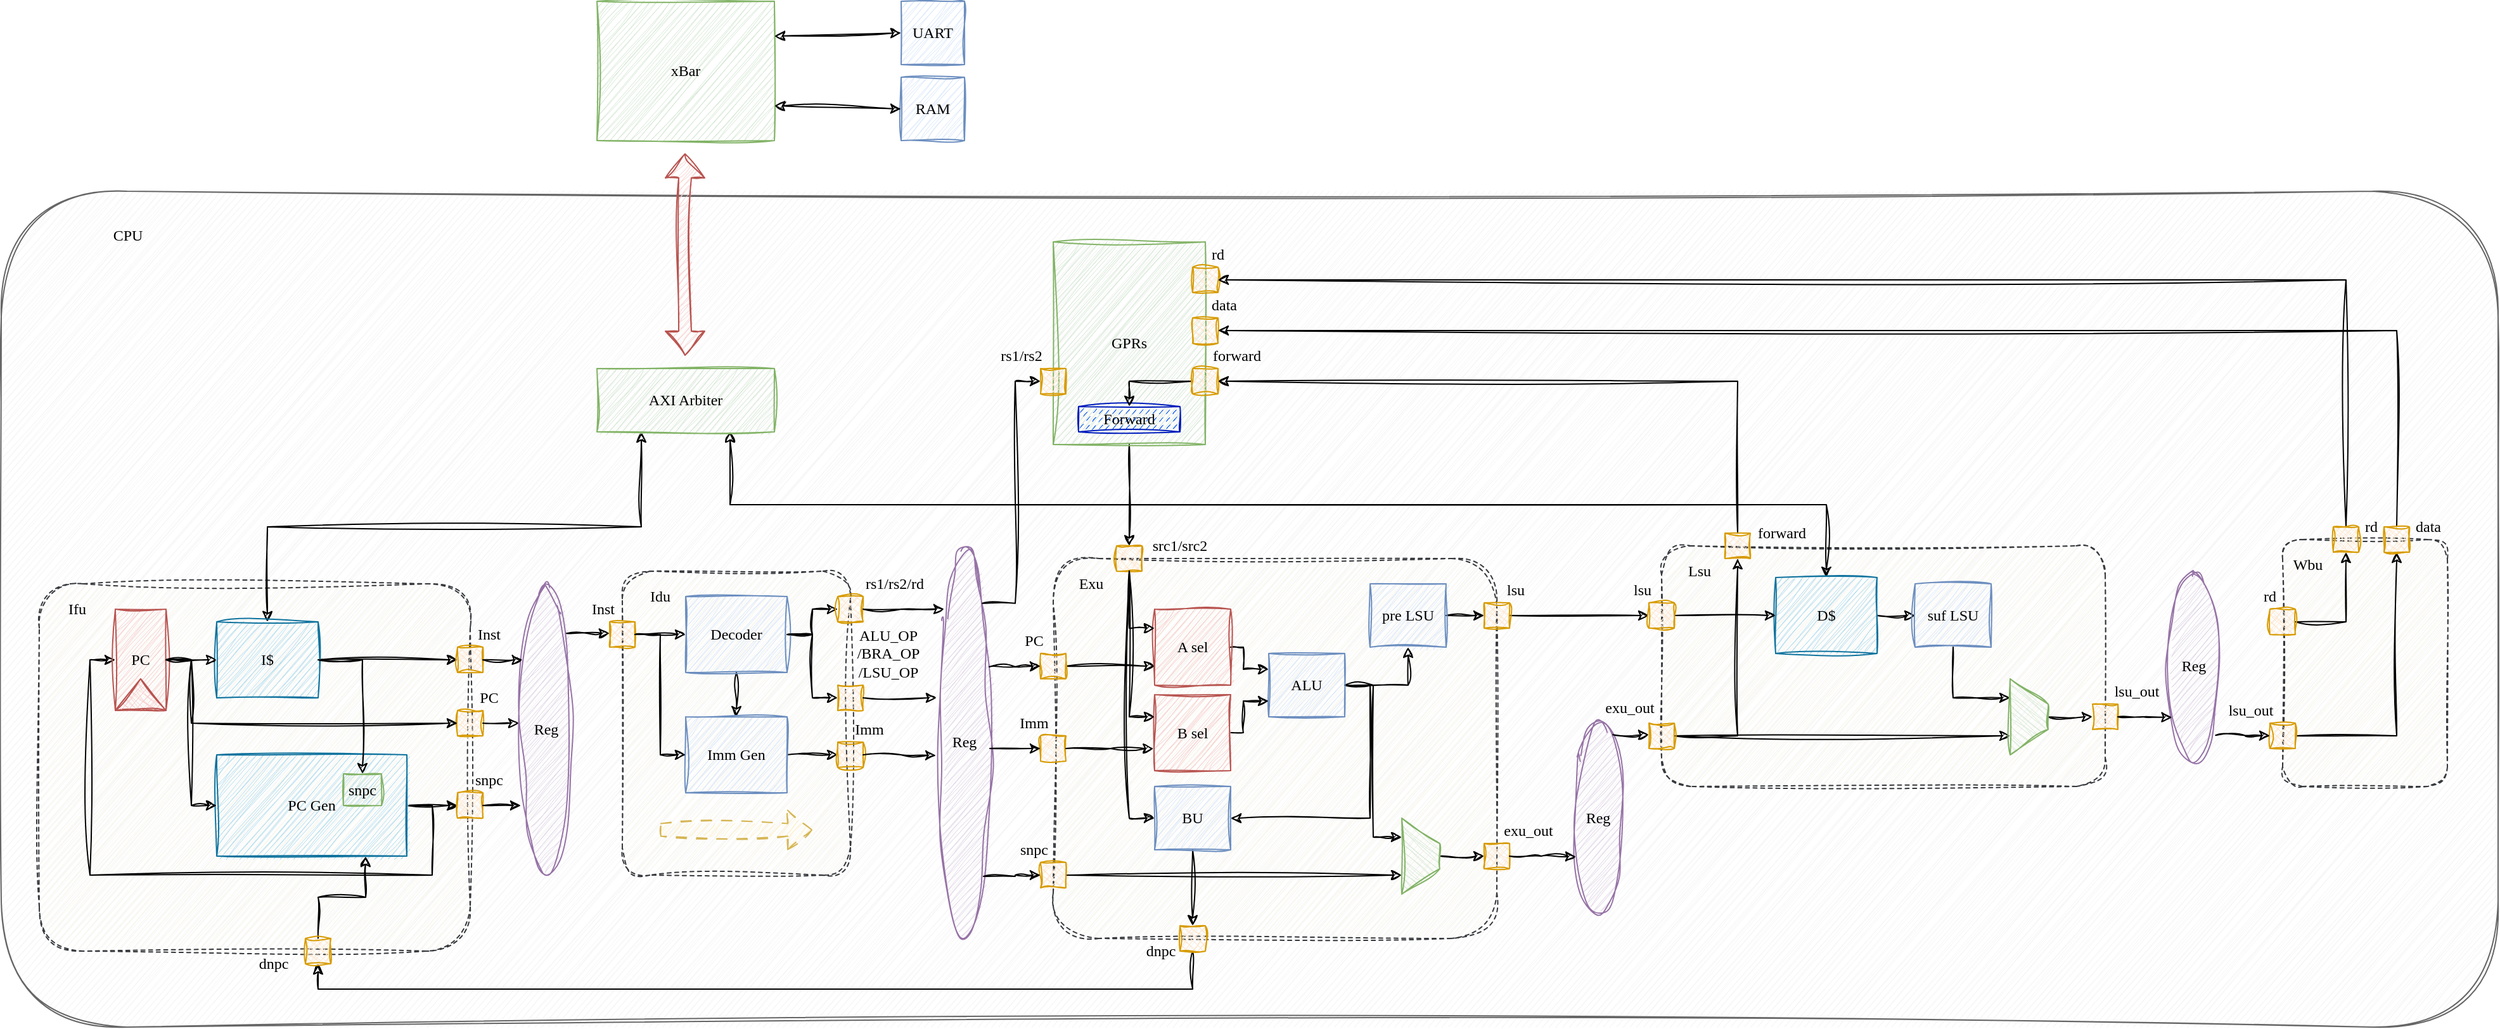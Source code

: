<mxfile version="24.0.4" type="device">
  <diagram name="Page-1" id="rK8QbiMNKRTFdTchuybe">
    <mxGraphModel dx="1434" dy="1235" grid="1" gridSize="10" guides="1" tooltips="1" connect="1" arrows="1" fold="1" page="0" pageScale="1" pageWidth="3300" pageHeight="4681" math="0" shadow="0">
      <root>
        <mxCell id="0" />
        <mxCell id="1" parent="0" />
        <mxCell id="H6aLL0KiJfkArdERg_eH-175" value="" style="rounded=1;whiteSpace=wrap;html=1;sketch=1;hachureGap=4;jiggle=2;curveFitting=1;fillColor=#f5f5f5;fontColor=#333333;strokeColor=#666666;" parent="1" vertex="1">
          <mxGeometry x="120" y="-60" width="1970" height="660" as="geometry" />
        </mxCell>
        <mxCell id="H6aLL0KiJfkArdERg_eH-71" value="" style="rounded=1;whiteSpace=wrap;html=1;sketch=1;hachureGap=4;jiggle=2;curveFitting=1;arcSize=12;fillColor=#f9f7ed;strokeColor=#36393d;dashed=1;" parent="1" vertex="1">
          <mxGeometry x="950" y="230" width="350" height="300" as="geometry" />
        </mxCell>
        <mxCell id="H6aLL0KiJfkArdERg_eH-23" value="" style="rounded=1;whiteSpace=wrap;html=1;sketch=1;hachureGap=4;jiggle=2;curveFitting=1;arcSize=12;fillColor=#f9f7ed;strokeColor=#36393d;dashed=1;" parent="1" vertex="1">
          <mxGeometry x="610" y="240" width="180" height="240" as="geometry" />
        </mxCell>
        <mxCell id="H6aLL0KiJfkArdERg_eH-6" value="" style="rounded=1;whiteSpace=wrap;html=1;sketch=1;hachureGap=4;jiggle=2;curveFitting=1;arcSize=12;fillColor=#f9f7ed;strokeColor=#36393d;dashed=1;" parent="1" vertex="1">
          <mxGeometry x="150" y="250" width="340" height="290" as="geometry" />
        </mxCell>
        <mxCell id="H6aLL0KiJfkArdERg_eH-32" style="edgeStyle=orthogonalEdgeStyle;rounded=0;sketch=1;hachureGap=4;jiggle=2;curveFitting=1;orthogonalLoop=1;jettySize=auto;html=1;exitX=1;exitY=0.5;exitDx=0;exitDy=0;entryX=0;entryY=0.5;entryDx=0;entryDy=0;" parent="1" source="H6aLL0KiJfkArdERg_eH-1" target="H6aLL0KiJfkArdERg_eH-30" edge="1">
          <mxGeometry relative="1" as="geometry" />
        </mxCell>
        <mxCell id="H6aLL0KiJfkArdERg_eH-33" style="edgeStyle=orthogonalEdgeStyle;rounded=0;sketch=1;hachureGap=4;jiggle=2;curveFitting=1;orthogonalLoop=1;jettySize=auto;html=1;exitX=1;exitY=0.5;exitDx=0;exitDy=0;entryX=0;entryY=0.5;entryDx=0;entryDy=0;" parent="1" source="H6aLL0KiJfkArdERg_eH-1" target="H6aLL0KiJfkArdERg_eH-2" edge="1">
          <mxGeometry relative="1" as="geometry">
            <Array as="points">
              <mxPoint x="460" y="425" />
              <mxPoint x="460" y="480" />
              <mxPoint x="190" y="480" />
              <mxPoint x="190" y="310" />
            </Array>
          </mxGeometry>
        </mxCell>
        <mxCell id="H6aLL0KiJfkArdERg_eH-1" value="PC Gen" style="rounded=0;whiteSpace=wrap;html=1;sketch=1;hachureGap=4;jiggle=2;curveFitting=1;fillColor=#b1ddf0;strokeColor=#10739e;fontFamily=Comic Sans MS;" parent="1" vertex="1">
          <mxGeometry x="290" y="385" width="150" height="80" as="geometry" />
        </mxCell>
        <mxCell id="H6aLL0KiJfkArdERg_eH-19" style="edgeStyle=orthogonalEdgeStyle;rounded=0;sketch=1;hachureGap=4;jiggle=2;curveFitting=1;orthogonalLoop=1;jettySize=auto;html=1;exitX=1;exitY=0.5;exitDx=0;exitDy=0;entryX=0;entryY=0.5;entryDx=0;entryDy=0;" parent="1" source="H6aLL0KiJfkArdERg_eH-5" target="H6aLL0KiJfkArdERg_eH-14" edge="1">
          <mxGeometry relative="1" as="geometry" />
        </mxCell>
        <mxCell id="H6aLL0KiJfkArdERg_eH-177" style="edgeStyle=orthogonalEdgeStyle;rounded=0;sketch=1;hachureGap=4;jiggle=2;curveFitting=1;orthogonalLoop=1;jettySize=auto;html=1;exitX=0.5;exitY=0;exitDx=0;exitDy=0;entryX=0.25;entryY=1;entryDx=0;entryDy=0;startArrow=classic;startFill=1;" parent="1" source="H6aLL0KiJfkArdERg_eH-5" target="H6aLL0KiJfkArdERg_eH-176" edge="1">
          <mxGeometry relative="1" as="geometry" />
        </mxCell>
        <mxCell id="H6aLL0KiJfkArdERg_eH-5" value="I$" style="rounded=0;whiteSpace=wrap;html=1;sketch=1;hachureGap=4;jiggle=2;curveFitting=1;fontFamily=Comic Sans MS;fillColor=#b1ddf0;strokeColor=#10739e;" parent="1" vertex="1">
          <mxGeometry x="290" y="280" width="80" height="60" as="geometry" />
        </mxCell>
        <mxCell id="H6aLL0KiJfkArdERg_eH-7" value="" style="group" parent="1" vertex="1" connectable="0">
          <mxGeometry x="210" y="270" width="40" height="80" as="geometry" />
        </mxCell>
        <mxCell id="H6aLL0KiJfkArdERg_eH-2" value="PC" style="rounded=0;whiteSpace=wrap;html=1;sketch=1;hachureGap=4;jiggle=2;curveFitting=1;fontFamily=Comic Sans MS;fillColor=#f8cecc;strokeColor=#b85450;" parent="H6aLL0KiJfkArdERg_eH-7" vertex="1">
          <mxGeometry width="40" height="80" as="geometry" />
        </mxCell>
        <mxCell id="H6aLL0KiJfkArdERg_eH-3" value="" style="triangle;whiteSpace=wrap;html=1;sketch=1;hachureGap=4;jiggle=2;curveFitting=1;rotation=-90;fillColor=#f8cecc;strokeColor=#b85450;" parent="H6aLL0KiJfkArdERg_eH-7" vertex="1">
          <mxGeometry x="7.5" y="47.5" width="25" height="40" as="geometry" />
        </mxCell>
        <mxCell id="H6aLL0KiJfkArdERg_eH-9" style="edgeStyle=orthogonalEdgeStyle;rounded=0;sketch=1;hachureGap=4;jiggle=2;curveFitting=1;orthogonalLoop=1;jettySize=auto;html=1;exitX=1;exitY=0.5;exitDx=0;exitDy=0;entryX=0;entryY=0.5;entryDx=0;entryDy=0;" parent="1" source="H6aLL0KiJfkArdERg_eH-2" target="H6aLL0KiJfkArdERg_eH-5" edge="1">
          <mxGeometry relative="1" as="geometry" />
        </mxCell>
        <mxCell id="H6aLL0KiJfkArdERg_eH-12" value="Ifu" style="text;html=1;align=center;verticalAlign=middle;whiteSpace=wrap;rounded=0;fontFamily=Comic Sans MS;" parent="1" vertex="1">
          <mxGeometry x="160" y="260" width="40" height="20" as="geometry" />
        </mxCell>
        <mxCell id="H6aLL0KiJfkArdERg_eH-14" value="" style="whiteSpace=wrap;html=1;aspect=fixed;sketch=1;hachureGap=4;jiggle=2;curveFitting=1;fillColor=#ffe6cc;strokeColor=#d79b00;fillStyle=cross-hatch;" parent="1" vertex="1">
          <mxGeometry x="480" y="300" width="20" height="20" as="geometry" />
        </mxCell>
        <mxCell id="H6aLL0KiJfkArdERg_eH-15" value="" style="whiteSpace=wrap;html=1;aspect=fixed;sketch=1;hachureGap=4;jiggle=2;curveFitting=1;fillColor=#ffe6cc;strokeColor=#d79b00;fillStyle=cross-hatch;" parent="1" vertex="1">
          <mxGeometry x="480" y="350" width="20" height="20" as="geometry" />
        </mxCell>
        <mxCell id="H6aLL0KiJfkArdERg_eH-16" value="Inst" style="text;html=1;align=center;verticalAlign=middle;whiteSpace=wrap;rounded=0;fontFamily=Comic Sans MS;" parent="1" vertex="1">
          <mxGeometry x="490" y="280" width="30" height="20" as="geometry" />
        </mxCell>
        <mxCell id="H6aLL0KiJfkArdERg_eH-17" value="PC" style="text;html=1;align=center;verticalAlign=middle;whiteSpace=wrap;rounded=0;fontFamily=Comic Sans MS;" parent="1" vertex="1">
          <mxGeometry x="490" y="330" width="30" height="20" as="geometry" />
        </mxCell>
        <mxCell id="H6aLL0KiJfkArdERg_eH-20" value="Reg" style="ellipse;whiteSpace=wrap;html=1;sketch=1;hachureGap=4;jiggle=2;curveFitting=1;fillColor=#e1d5e7;strokeColor=#9673a6;fontFamily=Comic Sans MS;" parent="1" vertex="1">
          <mxGeometry x="530" y="250" width="40" height="230" as="geometry" />
        </mxCell>
        <mxCell id="H6aLL0KiJfkArdERg_eH-49" style="edgeStyle=orthogonalEdgeStyle;rounded=0;sketch=1;hachureGap=4;jiggle=2;curveFitting=1;orthogonalLoop=1;jettySize=auto;html=1;exitX=0.5;exitY=1;exitDx=0;exitDy=0;entryX=0.5;entryY=0;entryDx=0;entryDy=0;" parent="1" source="H6aLL0KiJfkArdERg_eH-21" target="H6aLL0KiJfkArdERg_eH-22" edge="1">
          <mxGeometry relative="1" as="geometry" />
        </mxCell>
        <mxCell id="H6aLL0KiJfkArdERg_eH-62" style="edgeStyle=orthogonalEdgeStyle;rounded=0;sketch=1;hachureGap=4;jiggle=2;curveFitting=1;orthogonalLoop=1;jettySize=auto;html=1;exitX=1;exitY=0.5;exitDx=0;exitDy=0;entryX=0;entryY=0.5;entryDx=0;entryDy=0;" parent="1" source="H6aLL0KiJfkArdERg_eH-21" target="H6aLL0KiJfkArdERg_eH-50" edge="1">
          <mxGeometry relative="1" as="geometry" />
        </mxCell>
        <mxCell id="H6aLL0KiJfkArdERg_eH-21" value="Decoder" style="rounded=0;whiteSpace=wrap;html=1;sketch=1;hachureGap=4;jiggle=2;curveFitting=1;fontFamily=Comic Sans MS;fillColor=#dae8fc;strokeColor=#6c8ebf;" parent="1" vertex="1">
          <mxGeometry x="660" y="260" width="80" height="60" as="geometry" />
        </mxCell>
        <mxCell id="H6aLL0KiJfkArdERg_eH-64" style="edgeStyle=orthogonalEdgeStyle;rounded=0;sketch=1;hachureGap=4;jiggle=2;curveFitting=1;orthogonalLoop=1;jettySize=auto;html=1;exitX=1;exitY=0.5;exitDx=0;exitDy=0;entryX=0;entryY=0.5;entryDx=0;entryDy=0;" parent="1" source="H6aLL0KiJfkArdERg_eH-22" target="H6aLL0KiJfkArdERg_eH-56" edge="1">
          <mxGeometry relative="1" as="geometry" />
        </mxCell>
        <mxCell id="H6aLL0KiJfkArdERg_eH-22" value="Imm Gen" style="rounded=0;whiteSpace=wrap;html=1;sketch=1;hachureGap=4;jiggle=2;curveFitting=1;fontFamily=Comic Sans MS;fillColor=#dae8fc;strokeColor=#6c8ebf;" parent="1" vertex="1">
          <mxGeometry x="660" y="355" width="80" height="60" as="geometry" />
        </mxCell>
        <mxCell id="H6aLL0KiJfkArdERg_eH-26" value="snpc" style="rounded=0;whiteSpace=wrap;html=1;sketch=1;hachureGap=4;jiggle=2;curveFitting=1;fontFamily=Comic Sans MS;fillColor=#d5e8d4;strokeColor=#82b366;" parent="1" vertex="1">
          <mxGeometry x="390" y="400" width="30" height="25" as="geometry" />
        </mxCell>
        <mxCell id="H6aLL0KiJfkArdERg_eH-28" value="" style="endArrow=classic;html=1;rounded=0;sketch=1;hachureGap=4;jiggle=2;curveFitting=1;exitX=1;exitY=0.5;exitDx=0;exitDy=0;entryX=0;entryY=0.5;entryDx=0;entryDy=0;" parent="1" source="H6aLL0KiJfkArdERg_eH-2" target="H6aLL0KiJfkArdERg_eH-1" edge="1">
          <mxGeometry width="50" height="50" relative="1" as="geometry">
            <mxPoint x="230" y="430" as="sourcePoint" />
            <mxPoint x="280" y="380" as="targetPoint" />
            <Array as="points">
              <mxPoint x="270" y="310" />
              <mxPoint x="270" y="425" />
            </Array>
          </mxGeometry>
        </mxCell>
        <mxCell id="H6aLL0KiJfkArdERg_eH-29" value="" style="endArrow=classic;html=1;rounded=0;sketch=1;hachureGap=4;jiggle=2;curveFitting=1;exitX=1;exitY=0.5;exitDx=0;exitDy=0;entryX=0.5;entryY=0;entryDx=0;entryDy=0;" parent="1" source="H6aLL0KiJfkArdERg_eH-5" target="H6aLL0KiJfkArdERg_eH-26" edge="1">
          <mxGeometry width="50" height="50" relative="1" as="geometry">
            <mxPoint x="380" y="380" as="sourcePoint" />
            <mxPoint x="430" y="330" as="targetPoint" />
            <Array as="points">
              <mxPoint x="405" y="310" />
            </Array>
          </mxGeometry>
        </mxCell>
        <mxCell id="H6aLL0KiJfkArdERg_eH-30" value="" style="whiteSpace=wrap;html=1;aspect=fixed;sketch=1;hachureGap=4;jiggle=2;curveFitting=1;fillColor=#ffe6cc;strokeColor=#d79b00;fillStyle=cross-hatch;" parent="1" vertex="1">
          <mxGeometry x="480" y="415" width="20" height="20" as="geometry" />
        </mxCell>
        <mxCell id="H6aLL0KiJfkArdERg_eH-31" value="snpc" style="text;html=1;align=center;verticalAlign=middle;whiteSpace=wrap;rounded=0;fontFamily=Comic Sans MS;" parent="1" vertex="1">
          <mxGeometry x="490" y="395" width="30" height="20" as="geometry" />
        </mxCell>
        <mxCell id="H6aLL0KiJfkArdERg_eH-34" value="" style="endArrow=classic;html=1;rounded=0;sketch=1;hachureGap=4;jiggle=2;curveFitting=1;exitX=1;exitY=0.5;exitDx=0;exitDy=0;entryX=0;entryY=0.5;entryDx=0;entryDy=0;" parent="1" source="H6aLL0KiJfkArdERg_eH-2" target="H6aLL0KiJfkArdERg_eH-15" edge="1">
          <mxGeometry width="50" height="50" relative="1" as="geometry">
            <mxPoint x="320" y="410" as="sourcePoint" />
            <mxPoint x="370" y="360" as="targetPoint" />
            <Array as="points">
              <mxPoint x="270" y="310" />
              <mxPoint x="270" y="360" />
            </Array>
          </mxGeometry>
        </mxCell>
        <mxCell id="H6aLL0KiJfkArdERg_eH-47" style="edgeStyle=orthogonalEdgeStyle;rounded=0;sketch=1;hachureGap=4;jiggle=2;curveFitting=1;orthogonalLoop=1;jettySize=auto;html=1;exitX=1;exitY=0.5;exitDx=0;exitDy=0;entryX=0;entryY=0.5;entryDx=0;entryDy=0;" parent="1" source="H6aLL0KiJfkArdERg_eH-38" target="H6aLL0KiJfkArdERg_eH-21" edge="1">
          <mxGeometry relative="1" as="geometry" />
        </mxCell>
        <mxCell id="H6aLL0KiJfkArdERg_eH-38" value="" style="whiteSpace=wrap;html=1;aspect=fixed;sketch=1;hachureGap=4;jiggle=2;curveFitting=1;fillColor=#ffe6cc;strokeColor=#d79b00;fillStyle=cross-hatch;" parent="1" vertex="1">
          <mxGeometry x="600" y="280" width="20" height="20" as="geometry" />
        </mxCell>
        <mxCell id="H6aLL0KiJfkArdERg_eH-39" value="Inst" style="text;html=1;align=center;verticalAlign=middle;whiteSpace=wrap;rounded=0;fontFamily=Comic Sans MS;" parent="1" vertex="1">
          <mxGeometry x="580" y="260" width="30" height="20" as="geometry" />
        </mxCell>
        <mxCell id="H6aLL0KiJfkArdERg_eH-46" value="Idu" style="text;html=1;align=center;verticalAlign=middle;whiteSpace=wrap;rounded=0;fontFamily=Comic Sans MS;" parent="1" vertex="1">
          <mxGeometry x="620" y="250" width="40" height="20" as="geometry" />
        </mxCell>
        <mxCell id="H6aLL0KiJfkArdERg_eH-48" value="" style="endArrow=classic;html=1;rounded=0;sketch=1;hachureGap=4;jiggle=2;curveFitting=1;exitX=1;exitY=0.5;exitDx=0;exitDy=0;entryX=0;entryY=0.5;entryDx=0;entryDy=0;" parent="1" source="H6aLL0KiJfkArdERg_eH-38" target="H6aLL0KiJfkArdERg_eH-22" edge="1">
          <mxGeometry width="50" height="50" relative="1" as="geometry">
            <mxPoint x="650" y="380" as="sourcePoint" />
            <mxPoint x="700" y="330" as="targetPoint" />
            <Array as="points">
              <mxPoint x="640" y="290" />
              <mxPoint x="640" y="385" />
            </Array>
          </mxGeometry>
        </mxCell>
        <mxCell id="H6aLL0KiJfkArdERg_eH-50" value="" style="whiteSpace=wrap;html=1;aspect=fixed;sketch=1;hachureGap=4;jiggle=2;curveFitting=1;fillColor=#ffe6cc;strokeColor=#d79b00;fillStyle=cross-hatch;" parent="1" vertex="1">
          <mxGeometry x="780" y="260" width="20" height="20" as="geometry" />
        </mxCell>
        <mxCell id="H6aLL0KiJfkArdERg_eH-51" value="rs1/rs2/rd" style="text;html=1;align=center;verticalAlign=middle;whiteSpace=wrap;rounded=0;fontFamily=Comic Sans MS;" parent="1" vertex="1">
          <mxGeometry x="790" y="240" width="70" height="20" as="geometry" />
        </mxCell>
        <mxCell id="H6aLL0KiJfkArdERg_eH-52" value="" style="whiteSpace=wrap;html=1;aspect=fixed;sketch=1;hachureGap=4;jiggle=2;curveFitting=1;fillColor=#ffe6cc;strokeColor=#d79b00;fillStyle=cross-hatch;" parent="1" vertex="1">
          <mxGeometry x="780" y="330" width="20" height="20" as="geometry" />
        </mxCell>
        <mxCell id="H6aLL0KiJfkArdERg_eH-53" value="ALU_OP&lt;br&gt;/BRA_OP&lt;br&gt;/LSU_OP" style="text;html=1;align=center;verticalAlign=middle;whiteSpace=wrap;rounded=0;fontFamily=Comic Sans MS;" parent="1" vertex="1">
          <mxGeometry x="790" y="280" width="60" height="50" as="geometry" />
        </mxCell>
        <mxCell id="H6aLL0KiJfkArdERg_eH-56" value="" style="whiteSpace=wrap;html=1;aspect=fixed;sketch=1;hachureGap=4;jiggle=2;curveFitting=1;fillColor=#ffe6cc;strokeColor=#d79b00;fillStyle=cross-hatch;" parent="1" vertex="1">
          <mxGeometry x="780" y="375" width="20" height="20" as="geometry" />
        </mxCell>
        <mxCell id="H6aLL0KiJfkArdERg_eH-57" value="Imm" style="text;html=1;align=center;verticalAlign=middle;whiteSpace=wrap;rounded=0;fontFamily=Comic Sans MS;" parent="1" vertex="1">
          <mxGeometry x="790" y="355" width="30" height="20" as="geometry" />
        </mxCell>
        <mxCell id="H6aLL0KiJfkArdERg_eH-63" value="" style="endArrow=classic;html=1;rounded=0;sketch=1;hachureGap=4;jiggle=2;curveFitting=1;exitX=1;exitY=0.5;exitDx=0;exitDy=0;entryX=0;entryY=0.5;entryDx=0;entryDy=0;" parent="1" source="H6aLL0KiJfkArdERg_eH-21" target="H6aLL0KiJfkArdERg_eH-52" edge="1">
          <mxGeometry width="50" height="50" relative="1" as="geometry">
            <mxPoint x="800" y="400" as="sourcePoint" />
            <mxPoint x="850" y="350" as="targetPoint" />
            <Array as="points">
              <mxPoint x="760" y="290" />
              <mxPoint x="760" y="340" />
            </Array>
          </mxGeometry>
        </mxCell>
        <mxCell id="H6aLL0KiJfkArdERg_eH-67" value="Reg" style="ellipse;whiteSpace=wrap;html=1;sketch=1;hachureGap=4;jiggle=2;curveFitting=1;fillColor=#e1d5e7;strokeColor=#9673a6;fontFamily=Comic Sans MS;" parent="1" vertex="1">
          <mxGeometry x="860" y="220" width="40" height="310" as="geometry" />
        </mxCell>
        <mxCell id="H6aLL0KiJfkArdERg_eH-97" style="edgeStyle=orthogonalEdgeStyle;rounded=0;sketch=1;hachureGap=4;jiggle=2;curveFitting=1;orthogonalLoop=1;jettySize=auto;html=1;exitX=0.5;exitY=1;exitDx=0;exitDy=0;entryX=0.5;entryY=0;entryDx=0;entryDy=0;" parent="1" source="H6aLL0KiJfkArdERg_eH-68" target="H6aLL0KiJfkArdERg_eH-79" edge="1">
          <mxGeometry relative="1" as="geometry" />
        </mxCell>
        <mxCell id="H6aLL0KiJfkArdERg_eH-68" value="GPRs" style="rounded=0;whiteSpace=wrap;html=1;sketch=1;hachureGap=4;jiggle=2;curveFitting=1;fillColor=#d5e8d4;strokeColor=#82b366;fontFamily=Comic Sans MS;" parent="1" vertex="1">
          <mxGeometry x="950" y="-20" width="120" height="160" as="geometry" />
        </mxCell>
        <mxCell id="H6aLL0KiJfkArdERg_eH-70" value="Forward" style="rounded=0;whiteSpace=wrap;html=1;sketch=1;hachureGap=4;jiggle=2;curveFitting=1;fillColor=#0050ef;strokeColor=#001DBC;fillStyle=dashed;fontColor=#000000;fontFamily=Comic Sans MS;" parent="1" vertex="1">
          <mxGeometry x="970" y="110" width="80" height="20" as="geometry" />
        </mxCell>
        <mxCell id="H6aLL0KiJfkArdERg_eH-122" style="edgeStyle=orthogonalEdgeStyle;rounded=0;sketch=1;hachureGap=4;jiggle=2;curveFitting=1;orthogonalLoop=1;jettySize=auto;html=1;exitX=1;exitY=0.5;exitDx=0;exitDy=0;entryX=0;entryY=0.5;entryDx=0;entryDy=0;" parent="1" source="H6aLL0KiJfkArdERg_eH-72" target="H6aLL0KiJfkArdERg_eH-120" edge="1">
          <mxGeometry relative="1" as="geometry" />
        </mxCell>
        <mxCell id="H6aLL0KiJfkArdERg_eH-72" value="pre LSU" style="rounded=0;whiteSpace=wrap;html=1;sketch=1;hachureGap=4;jiggle=2;curveFitting=1;fillColor=#dae8fc;strokeColor=#6c8ebf;fontFamily=Comic Sans MS;" parent="1" vertex="1">
          <mxGeometry x="1200" y="250" width="60" height="50" as="geometry" />
        </mxCell>
        <mxCell id="H6aLL0KiJfkArdERg_eH-99" style="edgeStyle=orthogonalEdgeStyle;rounded=0;sketch=1;hachureGap=4;jiggle=2;curveFitting=1;orthogonalLoop=1;jettySize=auto;html=1;exitX=1;exitY=0.5;exitDx=0;exitDy=0;entryX=0.5;entryY=1;entryDx=0;entryDy=0;" parent="1" source="H6aLL0KiJfkArdERg_eH-73" target="H6aLL0KiJfkArdERg_eH-72" edge="1">
          <mxGeometry relative="1" as="geometry" />
        </mxCell>
        <mxCell id="H6aLL0KiJfkArdERg_eH-116" style="edgeStyle=orthogonalEdgeStyle;rounded=0;sketch=1;hachureGap=4;jiggle=2;curveFitting=1;orthogonalLoop=1;jettySize=auto;html=1;exitX=1;exitY=0.5;exitDx=0;exitDy=0;entryX=0.25;entryY=1;entryDx=0;entryDy=0;" parent="1" source="H6aLL0KiJfkArdERg_eH-73" target="H6aLL0KiJfkArdERg_eH-115" edge="1">
          <mxGeometry relative="1" as="geometry" />
        </mxCell>
        <mxCell id="H6aLL0KiJfkArdERg_eH-118" style="edgeStyle=orthogonalEdgeStyle;rounded=0;sketch=1;hachureGap=4;jiggle=2;curveFitting=1;orthogonalLoop=1;jettySize=auto;html=1;exitX=1;exitY=0.5;exitDx=0;exitDy=0;entryX=1;entryY=0.5;entryDx=0;entryDy=0;" parent="1" source="H6aLL0KiJfkArdERg_eH-73" target="H6aLL0KiJfkArdERg_eH-74" edge="1">
          <mxGeometry relative="1" as="geometry" />
        </mxCell>
        <mxCell id="H6aLL0KiJfkArdERg_eH-73" value="ALU" style="rounded=0;whiteSpace=wrap;html=1;sketch=1;hachureGap=4;jiggle=2;curveFitting=1;fillColor=#dae8fc;strokeColor=#6c8ebf;fontFamily=Comic Sans MS;" parent="1" vertex="1">
          <mxGeometry x="1120" y="305" width="60" height="50" as="geometry" />
        </mxCell>
        <mxCell id="H6aLL0KiJfkArdERg_eH-108" style="edgeStyle=orthogonalEdgeStyle;rounded=0;sketch=1;hachureGap=4;jiggle=2;curveFitting=1;orthogonalLoop=1;jettySize=auto;html=1;exitX=0.5;exitY=1;exitDx=0;exitDy=0;entryX=0.5;entryY=0;entryDx=0;entryDy=0;" parent="1" source="H6aLL0KiJfkArdERg_eH-74" target="H6aLL0KiJfkArdERg_eH-107" edge="1">
          <mxGeometry relative="1" as="geometry" />
        </mxCell>
        <mxCell id="H6aLL0KiJfkArdERg_eH-74" value="BU" style="rounded=0;whiteSpace=wrap;html=1;sketch=1;hachureGap=4;jiggle=2;curveFitting=1;fillColor=#dae8fc;strokeColor=#6c8ebf;fontFamily=Comic Sans MS;" parent="1" vertex="1">
          <mxGeometry x="1030" y="410" width="60" height="50" as="geometry" />
        </mxCell>
        <mxCell id="H6aLL0KiJfkArdERg_eH-112" style="edgeStyle=orthogonalEdgeStyle;rounded=0;sketch=1;hachureGap=4;jiggle=2;curveFitting=1;orthogonalLoop=1;jettySize=auto;html=1;exitX=1;exitY=0.5;exitDx=0;exitDy=0;entryX=0;entryY=0.25;entryDx=0;entryDy=0;" parent="1" source="H6aLL0KiJfkArdERg_eH-75" target="H6aLL0KiJfkArdERg_eH-73" edge="1">
          <mxGeometry relative="1" as="geometry">
            <Array as="points">
              <mxPoint x="1100" y="300" />
              <mxPoint x="1100" y="317" />
            </Array>
          </mxGeometry>
        </mxCell>
        <mxCell id="H6aLL0KiJfkArdERg_eH-75" value="A sel" style="rounded=0;whiteSpace=wrap;html=1;sketch=1;hachureGap=4;jiggle=2;curveFitting=1;fillColor=#f8cecc;strokeColor=#b85450;fontFamily=Comic Sans MS;" parent="1" vertex="1">
          <mxGeometry x="1030" y="270" width="60" height="60" as="geometry" />
        </mxCell>
        <mxCell id="H6aLL0KiJfkArdERg_eH-114" style="edgeStyle=orthogonalEdgeStyle;rounded=0;sketch=1;hachureGap=4;jiggle=2;curveFitting=1;orthogonalLoop=1;jettySize=auto;html=1;exitX=1;exitY=0.5;exitDx=0;exitDy=0;entryX=0;entryY=0.75;entryDx=0;entryDy=0;" parent="1" source="H6aLL0KiJfkArdERg_eH-76" target="H6aLL0KiJfkArdERg_eH-73" edge="1">
          <mxGeometry relative="1" as="geometry">
            <Array as="points">
              <mxPoint x="1100" y="367" />
              <mxPoint x="1100" y="343" />
            </Array>
          </mxGeometry>
        </mxCell>
        <mxCell id="H6aLL0KiJfkArdERg_eH-76" value="B sel" style="rounded=0;whiteSpace=wrap;html=1;sketch=1;hachureGap=4;jiggle=2;curveFitting=1;fillColor=#f8cecc;strokeColor=#b85450;fontFamily=Comic Sans MS;" parent="1" vertex="1">
          <mxGeometry x="1030" y="337.5" width="60" height="60" as="geometry" />
        </mxCell>
        <mxCell id="H6aLL0KiJfkArdERg_eH-100" style="edgeStyle=orthogonalEdgeStyle;rounded=0;sketch=1;hachureGap=4;jiggle=2;curveFitting=1;orthogonalLoop=1;jettySize=auto;html=1;exitX=0.5;exitY=1;exitDx=0;exitDy=0;entryX=0;entryY=0.25;entryDx=0;entryDy=0;" parent="1" source="H6aLL0KiJfkArdERg_eH-79" target="H6aLL0KiJfkArdERg_eH-75" edge="1">
          <mxGeometry relative="1" as="geometry" />
        </mxCell>
        <mxCell id="H6aLL0KiJfkArdERg_eH-79" value="" style="whiteSpace=wrap;html=1;aspect=fixed;sketch=1;hachureGap=4;jiggle=2;curveFitting=1;fillColor=#ffe6cc;strokeColor=#d79b00;fillStyle=cross-hatch;" parent="1" vertex="1">
          <mxGeometry x="1000" y="220" width="20" height="20" as="geometry" />
        </mxCell>
        <mxCell id="H6aLL0KiJfkArdERg_eH-202" style="edgeStyle=orthogonalEdgeStyle;rounded=0;sketch=1;hachureGap=4;jiggle=2;curveFitting=1;orthogonalLoop=1;jettySize=auto;html=1;exitX=1;exitY=0;exitDx=0;exitDy=0;entryX=0;entryY=0.5;entryDx=0;entryDy=0;" parent="1" source="H6aLL0KiJfkArdERg_eH-67" target="H6aLL0KiJfkArdERg_eH-81" edge="1">
          <mxGeometry relative="1" as="geometry" />
        </mxCell>
        <mxCell id="H6aLL0KiJfkArdERg_eH-81" value="" style="whiteSpace=wrap;html=1;aspect=fixed;sketch=1;hachureGap=4;jiggle=2;curveFitting=1;fillColor=#ffe6cc;strokeColor=#d79b00;fillStyle=cross-hatch;" parent="1" vertex="1">
          <mxGeometry x="940" y="80" width="20" height="20" as="geometry" />
        </mxCell>
        <mxCell id="H6aLL0KiJfkArdERg_eH-82" value="rs1/rs2" style="text;html=1;align=center;verticalAlign=middle;whiteSpace=wrap;rounded=0;fontFamily=Comic Sans MS;" parent="1" vertex="1">
          <mxGeometry x="900" y="60" width="50" height="20" as="geometry" />
        </mxCell>
        <mxCell id="H6aLL0KiJfkArdERg_eH-102" style="edgeStyle=orthogonalEdgeStyle;rounded=0;sketch=1;hachureGap=4;jiggle=2;curveFitting=1;orthogonalLoop=1;jettySize=auto;html=1;exitX=1;exitY=0.5;exitDx=0;exitDy=0;entryX=0;entryY=0.75;entryDx=0;entryDy=0;" parent="1" source="H6aLL0KiJfkArdERg_eH-83" target="H6aLL0KiJfkArdERg_eH-75" edge="1">
          <mxGeometry relative="1" as="geometry" />
        </mxCell>
        <mxCell id="H6aLL0KiJfkArdERg_eH-83" value="" style="whiteSpace=wrap;html=1;aspect=fixed;sketch=1;hachureGap=4;jiggle=2;curveFitting=1;fillColor=#ffe6cc;strokeColor=#d79b00;fillStyle=cross-hatch;" parent="1" vertex="1">
          <mxGeometry x="940" y="305" width="20" height="20" as="geometry" />
        </mxCell>
        <mxCell id="H6aLL0KiJfkArdERg_eH-84" value="" style="whiteSpace=wrap;html=1;aspect=fixed;sketch=1;hachureGap=4;jiggle=2;curveFitting=1;fillColor=#ffe6cc;strokeColor=#d79b00;fillStyle=cross-hatch;" parent="1" vertex="1">
          <mxGeometry x="940" y="370" width="20" height="20" as="geometry" />
        </mxCell>
        <mxCell id="H6aLL0KiJfkArdERg_eH-86" value="src1/src2" style="text;html=1;align=center;verticalAlign=middle;whiteSpace=wrap;rounded=0;fontFamily=Comic Sans MS;" parent="1" vertex="1">
          <mxGeometry x="1020" y="210" width="60" height="20" as="geometry" />
        </mxCell>
        <mxCell id="H6aLL0KiJfkArdERg_eH-87" value="PC" style="text;html=1;align=center;verticalAlign=middle;whiteSpace=wrap;rounded=0;fontFamily=Comic Sans MS;" parent="1" vertex="1">
          <mxGeometry x="920" y="285" width="30" height="20" as="geometry" />
        </mxCell>
        <mxCell id="H6aLL0KiJfkArdERg_eH-88" value="Imm" style="text;html=1;align=center;verticalAlign=middle;whiteSpace=wrap;rounded=0;fontFamily=Comic Sans MS;" parent="1" vertex="1">
          <mxGeometry x="920" y="350" width="30" height="20" as="geometry" />
        </mxCell>
        <mxCell id="H6aLL0KiJfkArdERg_eH-90" value="" style="whiteSpace=wrap;html=1;aspect=fixed;sketch=1;hachureGap=4;jiggle=2;curveFitting=1;fillColor=#ffe6cc;strokeColor=#d79b00;fillStyle=cross-hatch;" parent="1" vertex="1">
          <mxGeometry x="1060" width="20" height="20" as="geometry" />
        </mxCell>
        <mxCell id="H6aLL0KiJfkArdERg_eH-91" value="rd" style="text;html=1;align=center;verticalAlign=middle;whiteSpace=wrap;rounded=0;fontFamily=Comic Sans MS;" parent="1" vertex="1">
          <mxGeometry x="1070" y="-20" width="20" height="20" as="geometry" />
        </mxCell>
        <mxCell id="H6aLL0KiJfkArdERg_eH-92" value="" style="whiteSpace=wrap;html=1;aspect=fixed;sketch=1;hachureGap=4;jiggle=2;curveFitting=1;fillColor=#ffe6cc;strokeColor=#d79b00;fillStyle=cross-hatch;" parent="1" vertex="1">
          <mxGeometry x="1060" y="40" width="20" height="20" as="geometry" />
        </mxCell>
        <mxCell id="H6aLL0KiJfkArdERg_eH-93" value="data" style="text;html=1;align=center;verticalAlign=middle;whiteSpace=wrap;rounded=0;fontFamily=Comic Sans MS;" parent="1" vertex="1">
          <mxGeometry x="1070" y="20" width="30" height="20" as="geometry" />
        </mxCell>
        <mxCell id="H6aLL0KiJfkArdERg_eH-96" style="edgeStyle=orthogonalEdgeStyle;rounded=0;sketch=1;hachureGap=4;jiggle=2;curveFitting=1;orthogonalLoop=1;jettySize=auto;html=1;exitX=0;exitY=0.5;exitDx=0;exitDy=0;entryX=0.5;entryY=0;entryDx=0;entryDy=0;" parent="1" source="H6aLL0KiJfkArdERg_eH-94" target="H6aLL0KiJfkArdERg_eH-70" edge="1">
          <mxGeometry relative="1" as="geometry" />
        </mxCell>
        <mxCell id="H6aLL0KiJfkArdERg_eH-94" value="" style="whiteSpace=wrap;html=1;aspect=fixed;sketch=1;hachureGap=4;jiggle=2;curveFitting=1;fillColor=#ffe6cc;strokeColor=#d79b00;fillStyle=cross-hatch;" parent="1" vertex="1">
          <mxGeometry x="1060" y="80" width="20" height="20" as="geometry" />
        </mxCell>
        <mxCell id="H6aLL0KiJfkArdERg_eH-95" value="forward" style="text;html=1;align=center;verticalAlign=middle;whiteSpace=wrap;rounded=0;fontFamily=Comic Sans MS;" parent="1" vertex="1">
          <mxGeometry x="1070" y="60" width="50" height="20" as="geometry" />
        </mxCell>
        <mxCell id="H6aLL0KiJfkArdERg_eH-98" value="" style="shape=flexArrow;endArrow=classic;html=1;rounded=0;sketch=1;hachureGap=4;jiggle=2;curveFitting=1;dashed=1;dashPattern=8 8;fillColor=#fff2cc;strokeColor=#d6b656;" parent="1" edge="1">
          <mxGeometry width="50" height="50" relative="1" as="geometry">
            <mxPoint x="640" y="444.31" as="sourcePoint" />
            <mxPoint x="760" y="444.31" as="targetPoint" />
          </mxGeometry>
        </mxCell>
        <mxCell id="H6aLL0KiJfkArdERg_eH-101" value="" style="endArrow=classic;html=1;rounded=0;sketch=1;hachureGap=4;jiggle=2;curveFitting=1;exitX=0.5;exitY=1;exitDx=0;exitDy=0;entryX=0;entryY=0.292;entryDx=0;entryDy=0;entryPerimeter=0;" parent="1" source="H6aLL0KiJfkArdERg_eH-79" target="H6aLL0KiJfkArdERg_eH-76" edge="1">
          <mxGeometry width="50" height="50" relative="1" as="geometry">
            <mxPoint x="910" y="520" as="sourcePoint" />
            <mxPoint x="960" y="470" as="targetPoint" />
            <Array as="points">
              <mxPoint x="1010" y="355" />
            </Array>
          </mxGeometry>
        </mxCell>
        <mxCell id="H6aLL0KiJfkArdERg_eH-105" style="edgeStyle=orthogonalEdgeStyle;rounded=0;sketch=1;hachureGap=4;jiggle=2;curveFitting=1;orthogonalLoop=1;jettySize=auto;html=1;exitX=1;exitY=0.5;exitDx=0;exitDy=0;entryX=-0.013;entryY=0.71;entryDx=0;entryDy=0;entryPerimeter=0;" parent="1" source="H6aLL0KiJfkArdERg_eH-84" target="H6aLL0KiJfkArdERg_eH-76" edge="1">
          <mxGeometry relative="1" as="geometry" />
        </mxCell>
        <mxCell id="H6aLL0KiJfkArdERg_eH-106" value="" style="endArrow=classic;html=1;rounded=0;sketch=1;hachureGap=4;jiggle=2;curveFitting=1;exitX=0.5;exitY=1;exitDx=0;exitDy=0;entryX=0;entryY=0.5;entryDx=0;entryDy=0;" parent="1" source="H6aLL0KiJfkArdERg_eH-79" target="H6aLL0KiJfkArdERg_eH-74" edge="1">
          <mxGeometry width="50" height="50" relative="1" as="geometry">
            <mxPoint x="1050" y="310" as="sourcePoint" />
            <mxPoint x="1100" y="260" as="targetPoint" />
            <Array as="points">
              <mxPoint x="1010" y="435" />
            </Array>
          </mxGeometry>
        </mxCell>
        <mxCell id="H6aLL0KiJfkArdERg_eH-174" style="edgeStyle=orthogonalEdgeStyle;rounded=0;sketch=1;hachureGap=4;jiggle=2;curveFitting=1;orthogonalLoop=1;jettySize=auto;html=1;exitX=0.5;exitY=1;exitDx=0;exitDy=0;entryX=0.5;entryY=1;entryDx=0;entryDy=0;" parent="1" source="H6aLL0KiJfkArdERg_eH-107" target="H6aLL0KiJfkArdERg_eH-171" edge="1">
          <mxGeometry relative="1" as="geometry" />
        </mxCell>
        <mxCell id="H6aLL0KiJfkArdERg_eH-107" value="" style="whiteSpace=wrap;html=1;aspect=fixed;sketch=1;hachureGap=4;jiggle=2;curveFitting=1;fillColor=#ffe6cc;strokeColor=#d79b00;fillStyle=cross-hatch;" parent="1" vertex="1">
          <mxGeometry x="1050" y="520" width="20" height="20" as="geometry" />
        </mxCell>
        <mxCell id="H6aLL0KiJfkArdERg_eH-109" value="dnpc" style="text;html=1;align=center;verticalAlign=middle;whiteSpace=wrap;rounded=0;fontFamily=Comic Sans MS;" parent="1" vertex="1">
          <mxGeometry x="1020" y="530" width="30" height="20" as="geometry" />
        </mxCell>
        <mxCell id="H6aLL0KiJfkArdERg_eH-117" style="edgeStyle=orthogonalEdgeStyle;rounded=0;sketch=1;hachureGap=4;jiggle=2;curveFitting=1;orthogonalLoop=1;jettySize=auto;html=1;exitX=1;exitY=0.5;exitDx=0;exitDy=0;entryX=0.75;entryY=1;entryDx=0;entryDy=0;" parent="1" source="H6aLL0KiJfkArdERg_eH-110" target="H6aLL0KiJfkArdERg_eH-115" edge="1">
          <mxGeometry relative="1" as="geometry" />
        </mxCell>
        <mxCell id="H6aLL0KiJfkArdERg_eH-110" value="" style="whiteSpace=wrap;html=1;aspect=fixed;sketch=1;hachureGap=4;jiggle=2;curveFitting=1;fillColor=#ffe6cc;strokeColor=#d79b00;fillStyle=cross-hatch;" parent="1" vertex="1">
          <mxGeometry x="940" y="470" width="20" height="20" as="geometry" />
        </mxCell>
        <mxCell id="H6aLL0KiJfkArdERg_eH-111" value="snpc" style="text;html=1;align=center;verticalAlign=middle;whiteSpace=wrap;rounded=0;fontFamily=Comic Sans MS;" parent="1" vertex="1">
          <mxGeometry x="920" y="450" width="30" height="20" as="geometry" />
        </mxCell>
        <mxCell id="H6aLL0KiJfkArdERg_eH-125" style="edgeStyle=orthogonalEdgeStyle;rounded=0;sketch=1;hachureGap=4;jiggle=2;curveFitting=1;orthogonalLoop=1;jettySize=auto;html=1;exitX=0.5;exitY=0;exitDx=0;exitDy=0;entryX=0;entryY=0.5;entryDx=0;entryDy=0;" parent="1" source="H6aLL0KiJfkArdERg_eH-115" target="H6aLL0KiJfkArdERg_eH-123" edge="1">
          <mxGeometry relative="1" as="geometry" />
        </mxCell>
        <mxCell id="H6aLL0KiJfkArdERg_eH-115" value="" style="shape=trapezoid;perimeter=trapezoidPerimeter;whiteSpace=wrap;html=1;fixedSize=1;sketch=1;hachureGap=4;jiggle=2;curveFitting=1;rotation=90;fillColor=#d5e8d4;strokeColor=#82b366;" parent="1" vertex="1">
          <mxGeometry x="1210" y="450" width="60" height="30" as="geometry" />
        </mxCell>
        <mxCell id="H6aLL0KiJfkArdERg_eH-119" value="Exu" style="text;html=1;align=center;verticalAlign=middle;whiteSpace=wrap;rounded=0;fontFamily=Comic Sans MS;" parent="1" vertex="1">
          <mxGeometry x="960" y="240" width="40" height="20" as="geometry" />
        </mxCell>
        <mxCell id="H6aLL0KiJfkArdERg_eH-130" style="edgeStyle=orthogonalEdgeStyle;rounded=0;sketch=1;hachureGap=4;jiggle=2;curveFitting=1;orthogonalLoop=1;jettySize=auto;html=1;exitX=1;exitY=0.5;exitDx=0;exitDy=0;entryX=0;entryY=0.5;entryDx=0;entryDy=0;" parent="1" source="H6aLL0KiJfkArdERg_eH-120" target="H6aLL0KiJfkArdERg_eH-129" edge="1">
          <mxGeometry relative="1" as="geometry" />
        </mxCell>
        <mxCell id="H6aLL0KiJfkArdERg_eH-120" value="" style="whiteSpace=wrap;html=1;aspect=fixed;sketch=1;hachureGap=4;jiggle=2;curveFitting=1;fillColor=#ffe6cc;strokeColor=#d79b00;fillStyle=cross-hatch;" parent="1" vertex="1">
          <mxGeometry x="1290" y="265" width="20" height="20" as="geometry" />
        </mxCell>
        <mxCell id="H6aLL0KiJfkArdERg_eH-121" value="lsu" style="text;html=1;align=center;verticalAlign=middle;whiteSpace=wrap;rounded=0;fontFamily=Comic Sans MS;" parent="1" vertex="1">
          <mxGeometry x="1300" y="245" width="30" height="20" as="geometry" />
        </mxCell>
        <mxCell id="H6aLL0KiJfkArdERg_eH-123" value="" style="whiteSpace=wrap;html=1;aspect=fixed;sketch=1;hachureGap=4;jiggle=2;curveFitting=1;fillColor=#ffe6cc;strokeColor=#d79b00;fillStyle=cross-hatch;" parent="1" vertex="1">
          <mxGeometry x="1290" y="455" width="20" height="20" as="geometry" />
        </mxCell>
        <mxCell id="H6aLL0KiJfkArdERg_eH-124" value="exu_out" style="text;html=1;align=center;verticalAlign=middle;whiteSpace=wrap;rounded=0;fontFamily=Comic Sans MS;" parent="1" vertex="1">
          <mxGeometry x="1300" y="435" width="50" height="20" as="geometry" />
        </mxCell>
        <mxCell id="H6aLL0KiJfkArdERg_eH-126" value="Reg" style="ellipse;whiteSpace=wrap;html=1;sketch=1;hachureGap=4;jiggle=2;curveFitting=1;fillColor=#e1d5e7;strokeColor=#9673a6;fontFamily=Comic Sans MS;" parent="1" vertex="1">
          <mxGeometry x="1360" y="360" width="40" height="150" as="geometry" />
        </mxCell>
        <mxCell id="H6aLL0KiJfkArdERg_eH-127" value="" style="rounded=1;whiteSpace=wrap;html=1;sketch=1;hachureGap=4;jiggle=2;curveFitting=1;arcSize=12;fillColor=#f9f7ed;strokeColor=#36393d;dashed=1;" parent="1" vertex="1">
          <mxGeometry x="1430" y="220" width="350" height="190" as="geometry" />
        </mxCell>
        <mxCell id="H6aLL0KiJfkArdERg_eH-140" style="edgeStyle=orthogonalEdgeStyle;rounded=0;sketch=1;hachureGap=4;jiggle=2;curveFitting=1;orthogonalLoop=1;jettySize=auto;html=1;exitX=1;exitY=0.5;exitDx=0;exitDy=0;entryX=0;entryY=0.5;entryDx=0;entryDy=0;" parent="1" source="H6aLL0KiJfkArdERg_eH-128" target="H6aLL0KiJfkArdERg_eH-135" edge="1">
          <mxGeometry relative="1" as="geometry" />
        </mxCell>
        <mxCell id="H6aLL0KiJfkArdERg_eH-178" style="edgeStyle=orthogonalEdgeStyle;rounded=0;sketch=1;hachureGap=4;jiggle=2;curveFitting=1;orthogonalLoop=1;jettySize=auto;html=1;exitX=0.5;exitY=0;exitDx=0;exitDy=0;entryX=0.75;entryY=1;entryDx=0;entryDy=0;startArrow=classic;startFill=1;" parent="1" source="H6aLL0KiJfkArdERg_eH-128" target="H6aLL0KiJfkArdERg_eH-176" edge="1">
          <mxGeometry relative="1" as="geometry" />
        </mxCell>
        <mxCell id="H6aLL0KiJfkArdERg_eH-128" value="D$" style="rounded=0;whiteSpace=wrap;html=1;sketch=1;hachureGap=4;jiggle=2;curveFitting=1;fontFamily=Comic Sans MS;fillColor=#b1ddf0;strokeColor=#10739e;" parent="1" vertex="1">
          <mxGeometry x="1520" y="245" width="80" height="60" as="geometry" />
        </mxCell>
        <mxCell id="H6aLL0KiJfkArdERg_eH-131" style="edgeStyle=orthogonalEdgeStyle;rounded=0;sketch=1;hachureGap=4;jiggle=2;curveFitting=1;orthogonalLoop=1;jettySize=auto;html=1;exitX=1;exitY=0.5;exitDx=0;exitDy=0;entryX=0;entryY=0.5;entryDx=0;entryDy=0;" parent="1" source="H6aLL0KiJfkArdERg_eH-129" target="H6aLL0KiJfkArdERg_eH-128" edge="1">
          <mxGeometry relative="1" as="geometry" />
        </mxCell>
        <mxCell id="H6aLL0KiJfkArdERg_eH-129" value="" style="whiteSpace=wrap;html=1;aspect=fixed;sketch=1;hachureGap=4;jiggle=2;curveFitting=1;fillColor=#ffe6cc;strokeColor=#d79b00;fillStyle=cross-hatch;" parent="1" vertex="1">
          <mxGeometry x="1420" y="265" width="20" height="20" as="geometry" />
        </mxCell>
        <mxCell id="H6aLL0KiJfkArdERg_eH-132" value="lsu" style="text;html=1;align=center;verticalAlign=middle;whiteSpace=wrap;rounded=0;fontFamily=Comic Sans MS;" parent="1" vertex="1">
          <mxGeometry x="1400" y="245" width="30" height="20" as="geometry" />
        </mxCell>
        <mxCell id="H6aLL0KiJfkArdERg_eH-143" style="edgeStyle=orthogonalEdgeStyle;rounded=0;sketch=1;hachureGap=4;jiggle=2;curveFitting=1;orthogonalLoop=1;jettySize=auto;html=1;exitX=1;exitY=0.5;exitDx=0;exitDy=0;entryX=0.75;entryY=1;entryDx=0;entryDy=0;" parent="1" source="H6aLL0KiJfkArdERg_eH-133" target="H6aLL0KiJfkArdERg_eH-136" edge="1">
          <mxGeometry relative="1" as="geometry" />
        </mxCell>
        <mxCell id="H6aLL0KiJfkArdERg_eH-162" style="edgeStyle=orthogonalEdgeStyle;rounded=0;sketch=1;hachureGap=4;jiggle=2;curveFitting=1;orthogonalLoop=1;jettySize=auto;html=1;exitX=1;exitY=0.5;exitDx=0;exitDy=0;entryX=0.5;entryY=1;entryDx=0;entryDy=0;" parent="1" source="H6aLL0KiJfkArdERg_eH-133" target="H6aLL0KiJfkArdERg_eH-137" edge="1">
          <mxGeometry relative="1" as="geometry" />
        </mxCell>
        <mxCell id="H6aLL0KiJfkArdERg_eH-133" value="" style="whiteSpace=wrap;html=1;aspect=fixed;sketch=1;hachureGap=4;jiggle=2;curveFitting=1;fillColor=#ffe6cc;strokeColor=#d79b00;fillStyle=cross-hatch;" parent="1" vertex="1">
          <mxGeometry x="1420" y="360" width="20" height="20" as="geometry" />
        </mxCell>
        <mxCell id="H6aLL0KiJfkArdERg_eH-134" value="exu_out" style="text;html=1;align=center;verticalAlign=middle;whiteSpace=wrap;rounded=0;fontFamily=Comic Sans MS;" parent="1" vertex="1">
          <mxGeometry x="1380" y="337.5" width="50" height="20" as="geometry" />
        </mxCell>
        <mxCell id="H6aLL0KiJfkArdERg_eH-144" style="edgeStyle=orthogonalEdgeStyle;rounded=0;sketch=1;hachureGap=4;jiggle=2;curveFitting=1;orthogonalLoop=1;jettySize=auto;html=1;exitX=0.5;exitY=1;exitDx=0;exitDy=0;entryX=0.25;entryY=1;entryDx=0;entryDy=0;" parent="1" source="H6aLL0KiJfkArdERg_eH-135" target="H6aLL0KiJfkArdERg_eH-136" edge="1">
          <mxGeometry relative="1" as="geometry" />
        </mxCell>
        <mxCell id="H6aLL0KiJfkArdERg_eH-135" value="suf LSU" style="rounded=0;whiteSpace=wrap;html=1;sketch=1;hachureGap=4;jiggle=2;curveFitting=1;fillColor=#dae8fc;strokeColor=#6c8ebf;fontFamily=Comic Sans MS;" parent="1" vertex="1">
          <mxGeometry x="1630" y="250" width="60" height="50" as="geometry" />
        </mxCell>
        <mxCell id="H6aLL0KiJfkArdERg_eH-146" style="edgeStyle=orthogonalEdgeStyle;rounded=0;sketch=1;hachureGap=4;jiggle=2;curveFitting=1;orthogonalLoop=1;jettySize=auto;html=1;exitX=0.5;exitY=0;exitDx=0;exitDy=0;entryX=0;entryY=0.5;entryDx=0;entryDy=0;" parent="1" source="H6aLL0KiJfkArdERg_eH-136" target="H6aLL0KiJfkArdERg_eH-145" edge="1">
          <mxGeometry relative="1" as="geometry" />
        </mxCell>
        <mxCell id="H6aLL0KiJfkArdERg_eH-136" value="" style="shape=trapezoid;perimeter=trapezoidPerimeter;whiteSpace=wrap;html=1;fixedSize=1;sketch=1;hachureGap=4;jiggle=2;curveFitting=1;rotation=90;fillColor=#d5e8d4;strokeColor=#82b366;" parent="1" vertex="1">
          <mxGeometry x="1690" y="340" width="60" height="30" as="geometry" />
        </mxCell>
        <mxCell id="H6aLL0KiJfkArdERg_eH-139" style="edgeStyle=orthogonalEdgeStyle;rounded=0;sketch=1;hachureGap=4;jiggle=2;curveFitting=1;orthogonalLoop=1;jettySize=auto;html=1;exitX=0.5;exitY=0;exitDx=0;exitDy=0;entryX=1;entryY=0.5;entryDx=0;entryDy=0;" parent="1" source="H6aLL0KiJfkArdERg_eH-137" target="H6aLL0KiJfkArdERg_eH-94" edge="1">
          <mxGeometry relative="1" as="geometry" />
        </mxCell>
        <mxCell id="H6aLL0KiJfkArdERg_eH-137" value="" style="whiteSpace=wrap;html=1;aspect=fixed;sketch=1;hachureGap=4;jiggle=2;curveFitting=1;fillColor=#ffe6cc;strokeColor=#d79b00;fillStyle=cross-hatch;" parent="1" vertex="1">
          <mxGeometry x="1480" y="210" width="20" height="20" as="geometry" />
        </mxCell>
        <mxCell id="H6aLL0KiJfkArdERg_eH-138" value="forward" style="text;html=1;align=center;verticalAlign=middle;whiteSpace=wrap;rounded=0;fontFamily=Comic Sans MS;" parent="1" vertex="1">
          <mxGeometry x="1500" y="200" width="50" height="20" as="geometry" />
        </mxCell>
        <mxCell id="H6aLL0KiJfkArdERg_eH-145" value="" style="whiteSpace=wrap;html=1;aspect=fixed;sketch=1;hachureGap=4;jiggle=2;curveFitting=1;fillColor=#ffe6cc;strokeColor=#d79b00;fillStyle=cross-hatch;" parent="1" vertex="1">
          <mxGeometry x="1770" y="345" width="20" height="20" as="geometry" />
        </mxCell>
        <mxCell id="H6aLL0KiJfkArdERg_eH-147" value="lsu_out" style="text;html=1;align=center;verticalAlign=middle;whiteSpace=wrap;rounded=0;fontFamily=Comic Sans MS;" parent="1" vertex="1">
          <mxGeometry x="1780" y="325" width="50" height="20" as="geometry" />
        </mxCell>
        <mxCell id="H6aLL0KiJfkArdERg_eH-148" value="Reg" style="ellipse;whiteSpace=wrap;html=1;sketch=1;hachureGap=4;jiggle=2;curveFitting=1;fillColor=#e1d5e7;strokeColor=#9673a6;fontFamily=Comic Sans MS;" parent="1" vertex="1">
          <mxGeometry x="1830" y="240" width="40" height="150" as="geometry" />
        </mxCell>
        <mxCell id="H6aLL0KiJfkArdERg_eH-149" value="Lsu" style="text;html=1;align=center;verticalAlign=middle;whiteSpace=wrap;rounded=0;fontFamily=Comic Sans MS;" parent="1" vertex="1">
          <mxGeometry x="1440" y="230" width="40" height="20" as="geometry" />
        </mxCell>
        <mxCell id="H6aLL0KiJfkArdERg_eH-150" value="" style="rounded=1;whiteSpace=wrap;html=1;sketch=1;hachureGap=4;jiggle=2;curveFitting=1;arcSize=12;fillColor=#f9f7ed;strokeColor=#36393d;dashed=1;" parent="1" vertex="1">
          <mxGeometry x="1920" y="215" width="130" height="195" as="geometry" />
        </mxCell>
        <mxCell id="H6aLL0KiJfkArdERg_eH-167" style="edgeStyle=orthogonalEdgeStyle;rounded=0;sketch=1;hachureGap=4;jiggle=2;curveFitting=1;orthogonalLoop=1;jettySize=auto;html=1;exitX=1;exitY=0.5;exitDx=0;exitDy=0;entryX=0.5;entryY=1;entryDx=0;entryDy=0;" parent="1" source="H6aLL0KiJfkArdERg_eH-153" target="H6aLL0KiJfkArdERg_eH-160" edge="1">
          <mxGeometry relative="1" as="geometry" />
        </mxCell>
        <mxCell id="H6aLL0KiJfkArdERg_eH-153" value="" style="whiteSpace=wrap;html=1;aspect=fixed;sketch=1;hachureGap=4;jiggle=2;curveFitting=1;fillColor=#ffe6cc;strokeColor=#d79b00;fillStyle=cross-hatch;" parent="1" vertex="1">
          <mxGeometry x="1910" y="360" width="20" height="20" as="geometry" />
        </mxCell>
        <mxCell id="H6aLL0KiJfkArdERg_eH-154" value="lsu_out" style="text;html=1;align=center;verticalAlign=middle;whiteSpace=wrap;rounded=0;fontFamily=Comic Sans MS;" parent="1" vertex="1">
          <mxGeometry x="1870" y="340" width="50" height="20" as="geometry" />
        </mxCell>
        <mxCell id="H6aLL0KiJfkArdERg_eH-169" style="edgeStyle=orthogonalEdgeStyle;rounded=0;sketch=1;hachureGap=4;jiggle=2;curveFitting=1;orthogonalLoop=1;jettySize=auto;html=1;exitX=0.5;exitY=0;exitDx=0;exitDy=0;entryX=1;entryY=0.5;entryDx=0;entryDy=0;" parent="1" source="H6aLL0KiJfkArdERg_eH-157" target="H6aLL0KiJfkArdERg_eH-90" edge="1">
          <mxGeometry relative="1" as="geometry" />
        </mxCell>
        <mxCell id="H6aLL0KiJfkArdERg_eH-157" value="" style="whiteSpace=wrap;html=1;aspect=fixed;sketch=1;hachureGap=4;jiggle=2;curveFitting=1;fillColor=#ffe6cc;strokeColor=#d79b00;fillStyle=cross-hatch;" parent="1" vertex="1">
          <mxGeometry x="1960" y="205" width="20" height="20" as="geometry" />
        </mxCell>
        <mxCell id="H6aLL0KiJfkArdERg_eH-158" value="rd" style="text;html=1;align=center;verticalAlign=middle;whiteSpace=wrap;rounded=0;fontFamily=Comic Sans MS;" parent="1" vertex="1">
          <mxGeometry x="1980" y="195" width="20" height="20" as="geometry" />
        </mxCell>
        <mxCell id="H6aLL0KiJfkArdERg_eH-170" style="edgeStyle=orthogonalEdgeStyle;rounded=0;sketch=1;hachureGap=4;jiggle=2;curveFitting=1;orthogonalLoop=1;jettySize=auto;html=1;exitX=0.5;exitY=0;exitDx=0;exitDy=0;entryX=1;entryY=0.5;entryDx=0;entryDy=0;" parent="1" source="H6aLL0KiJfkArdERg_eH-160" target="H6aLL0KiJfkArdERg_eH-92" edge="1">
          <mxGeometry relative="1" as="geometry" />
        </mxCell>
        <mxCell id="H6aLL0KiJfkArdERg_eH-160" value="" style="whiteSpace=wrap;html=1;aspect=fixed;sketch=1;hachureGap=4;jiggle=2;curveFitting=1;fillColor=#ffe6cc;strokeColor=#d79b00;fillStyle=cross-hatch;" parent="1" vertex="1">
          <mxGeometry x="2000" y="205" width="20" height="20" as="geometry" />
        </mxCell>
        <mxCell id="H6aLL0KiJfkArdERg_eH-161" value="data" style="text;html=1;align=center;verticalAlign=middle;whiteSpace=wrap;rounded=0;fontFamily=Comic Sans MS;" parent="1" vertex="1">
          <mxGeometry x="2020" y="195" width="30" height="20" as="geometry" />
        </mxCell>
        <mxCell id="H6aLL0KiJfkArdERg_eH-166" style="edgeStyle=orthogonalEdgeStyle;rounded=0;sketch=1;hachureGap=4;jiggle=2;curveFitting=1;orthogonalLoop=1;jettySize=auto;html=1;exitX=1;exitY=0.5;exitDx=0;exitDy=0;entryX=0.5;entryY=1;entryDx=0;entryDy=0;" parent="1" source="H6aLL0KiJfkArdERg_eH-164" target="H6aLL0KiJfkArdERg_eH-157" edge="1">
          <mxGeometry relative="1" as="geometry" />
        </mxCell>
        <mxCell id="H6aLL0KiJfkArdERg_eH-164" value="" style="whiteSpace=wrap;html=1;aspect=fixed;sketch=1;hachureGap=4;jiggle=2;curveFitting=1;fillColor=#ffe6cc;strokeColor=#d79b00;fillStyle=cross-hatch;" parent="1" vertex="1">
          <mxGeometry x="1910" y="270" width="20" height="20" as="geometry" />
        </mxCell>
        <mxCell id="H6aLL0KiJfkArdERg_eH-165" value="rd" style="text;html=1;align=center;verticalAlign=middle;whiteSpace=wrap;rounded=0;fontFamily=Comic Sans MS;" parent="1" vertex="1">
          <mxGeometry x="1900" y="250" width="20" height="20" as="geometry" />
        </mxCell>
        <mxCell id="H6aLL0KiJfkArdERg_eH-173" style="edgeStyle=orthogonalEdgeStyle;rounded=0;sketch=1;hachureGap=4;jiggle=2;curveFitting=1;orthogonalLoop=1;jettySize=auto;html=1;exitX=0.5;exitY=0;exitDx=0;exitDy=0;entryX=0.783;entryY=1.002;entryDx=0;entryDy=0;entryPerimeter=0;" parent="1" source="H6aLL0KiJfkArdERg_eH-171" target="H6aLL0KiJfkArdERg_eH-1" edge="1">
          <mxGeometry relative="1" as="geometry">
            <mxPoint x="360" y="470" as="targetPoint" />
          </mxGeometry>
        </mxCell>
        <mxCell id="H6aLL0KiJfkArdERg_eH-171" value="" style="whiteSpace=wrap;html=1;aspect=fixed;sketch=1;hachureGap=4;jiggle=2;curveFitting=1;fillColor=#ffe6cc;strokeColor=#d79b00;fillStyle=cross-hatch;" parent="1" vertex="1">
          <mxGeometry x="360" y="530" width="20" height="20" as="geometry" />
        </mxCell>
        <mxCell id="H6aLL0KiJfkArdERg_eH-172" value="dnpc" style="text;html=1;align=center;verticalAlign=middle;whiteSpace=wrap;rounded=0;fontFamily=Comic Sans MS;" parent="1" vertex="1">
          <mxGeometry x="320" y="540" width="30" height="20" as="geometry" />
        </mxCell>
        <mxCell id="H6aLL0KiJfkArdERg_eH-176" value="AXI Arbiter" style="rounded=0;whiteSpace=wrap;html=1;sketch=1;hachureGap=4;jiggle=2;curveFitting=1;fillColor=#d5e8d4;strokeColor=#82b366;fontFamily=Comic Sans MS;" parent="1" vertex="1">
          <mxGeometry x="590" y="80" width="140" height="50" as="geometry" />
        </mxCell>
        <mxCell id="H6aLL0KiJfkArdERg_eH-179" value="xBar" style="rounded=0;whiteSpace=wrap;html=1;sketch=1;hachureGap=4;jiggle=2;curveFitting=1;fillColor=#d5e8d4;strokeColor=#82b366;fontFamily=Comic Sans MS;" parent="1" vertex="1">
          <mxGeometry x="590" y="-210" width="140" height="110" as="geometry" />
        </mxCell>
        <mxCell id="H6aLL0KiJfkArdERg_eH-180" value="CPU" style="text;html=1;align=center;verticalAlign=middle;whiteSpace=wrap;rounded=0;fontFamily=Comic Sans MS;" parent="1" vertex="1">
          <mxGeometry x="190" y="-40" width="60" height="30" as="geometry" />
        </mxCell>
        <mxCell id="H6aLL0KiJfkArdERg_eH-182" style="edgeStyle=orthogonalEdgeStyle;rounded=0;sketch=1;hachureGap=4;jiggle=2;curveFitting=1;orthogonalLoop=1;jettySize=auto;html=1;exitX=1;exitY=0.5;exitDx=0;exitDy=0;entryX=0.032;entryY=0.26;entryDx=0;entryDy=0;entryPerimeter=0;" parent="1" source="H6aLL0KiJfkArdERg_eH-14" target="H6aLL0KiJfkArdERg_eH-20" edge="1">
          <mxGeometry relative="1" as="geometry" />
        </mxCell>
        <mxCell id="H6aLL0KiJfkArdERg_eH-183" style="edgeStyle=orthogonalEdgeStyle;rounded=0;sketch=1;hachureGap=4;jiggle=2;curveFitting=1;orthogonalLoop=1;jettySize=auto;html=1;exitX=1;exitY=0.5;exitDx=0;exitDy=0;entryX=-0.037;entryY=0.476;entryDx=0;entryDy=0;entryPerimeter=0;" parent="1" source="H6aLL0KiJfkArdERg_eH-15" target="H6aLL0KiJfkArdERg_eH-20" edge="1">
          <mxGeometry relative="1" as="geometry" />
        </mxCell>
        <mxCell id="H6aLL0KiJfkArdERg_eH-184" style="edgeStyle=orthogonalEdgeStyle;rounded=0;sketch=1;hachureGap=4;jiggle=2;curveFitting=1;orthogonalLoop=1;jettySize=auto;html=1;exitX=1;exitY=0.5;exitDx=0;exitDy=0;entryX=0;entryY=0.761;entryDx=0;entryDy=0;entryPerimeter=0;" parent="1" source="H6aLL0KiJfkArdERg_eH-30" target="H6aLL0KiJfkArdERg_eH-20" edge="1">
          <mxGeometry relative="1" as="geometry" />
        </mxCell>
        <mxCell id="H6aLL0KiJfkArdERg_eH-185" style="edgeStyle=orthogonalEdgeStyle;rounded=0;sketch=1;hachureGap=4;jiggle=2;curveFitting=1;orthogonalLoop=1;jettySize=auto;html=1;exitX=0.9;exitY=0.17;exitDx=0;exitDy=0;entryX=0;entryY=0.5;entryDx=0;entryDy=0;exitPerimeter=0;" parent="1" source="H6aLL0KiJfkArdERg_eH-20" target="H6aLL0KiJfkArdERg_eH-38" edge="1">
          <mxGeometry relative="1" as="geometry" />
        </mxCell>
        <mxCell id="H6aLL0KiJfkArdERg_eH-186" style="edgeStyle=orthogonalEdgeStyle;rounded=0;sketch=1;hachureGap=4;jiggle=2;curveFitting=1;orthogonalLoop=1;jettySize=auto;html=1;exitX=1;exitY=0.5;exitDx=0;exitDy=0;entryX=0.1;entryY=0.161;entryDx=0;entryDy=0;entryPerimeter=0;" parent="1" source="H6aLL0KiJfkArdERg_eH-50" target="H6aLL0KiJfkArdERg_eH-67" edge="1">
          <mxGeometry relative="1" as="geometry" />
        </mxCell>
        <mxCell id="H6aLL0KiJfkArdERg_eH-187" style="edgeStyle=orthogonalEdgeStyle;rounded=0;sketch=1;hachureGap=4;jiggle=2;curveFitting=1;orthogonalLoop=1;jettySize=auto;html=1;exitX=1;exitY=0.5;exitDx=0;exitDy=0;entryX=-0.05;entryY=0.387;entryDx=0;entryDy=0;entryPerimeter=0;" parent="1" source="H6aLL0KiJfkArdERg_eH-52" target="H6aLL0KiJfkArdERg_eH-67" edge="1">
          <mxGeometry relative="1" as="geometry" />
        </mxCell>
        <mxCell id="H6aLL0KiJfkArdERg_eH-188" style="edgeStyle=orthogonalEdgeStyle;rounded=0;sketch=1;hachureGap=4;jiggle=2;curveFitting=1;orthogonalLoop=1;jettySize=auto;html=1;exitX=1;exitY=0.5;exitDx=0;exitDy=0;entryX=-0.062;entryY=0.534;entryDx=0;entryDy=0;entryPerimeter=0;" parent="1" source="H6aLL0KiJfkArdERg_eH-56" target="H6aLL0KiJfkArdERg_eH-67" edge="1">
          <mxGeometry relative="1" as="geometry" />
        </mxCell>
        <mxCell id="H6aLL0KiJfkArdERg_eH-189" style="edgeStyle=orthogonalEdgeStyle;rounded=0;sketch=1;hachureGap=4;jiggle=2;curveFitting=1;orthogonalLoop=1;jettySize=auto;html=1;exitX=0.988;exitY=0.308;exitDx=0;exitDy=0;entryX=0;entryY=0.5;entryDx=0;entryDy=0;exitPerimeter=0;" parent="1" source="H6aLL0KiJfkArdERg_eH-67" target="H6aLL0KiJfkArdERg_eH-83" edge="1">
          <mxGeometry relative="1" as="geometry" />
        </mxCell>
        <mxCell id="H6aLL0KiJfkArdERg_eH-190" style="edgeStyle=orthogonalEdgeStyle;rounded=0;sketch=1;hachureGap=4;jiggle=2;curveFitting=1;orthogonalLoop=1;jettySize=auto;html=1;exitX=1;exitY=0.516;exitDx=0;exitDy=0;entryX=0;entryY=0.5;entryDx=0;entryDy=0;exitPerimeter=0;" parent="1" source="H6aLL0KiJfkArdERg_eH-67" target="H6aLL0KiJfkArdERg_eH-84" edge="1">
          <mxGeometry relative="1" as="geometry" />
        </mxCell>
        <mxCell id="H6aLL0KiJfkArdERg_eH-191" style="edgeStyle=orthogonalEdgeStyle;rounded=0;sketch=1;hachureGap=4;jiggle=2;curveFitting=1;orthogonalLoop=1;jettySize=auto;html=1;exitX=0.875;exitY=0.842;exitDx=0;exitDy=0;entryX=0;entryY=0.5;entryDx=0;entryDy=0;exitPerimeter=0;" parent="1" source="H6aLL0KiJfkArdERg_eH-67" target="H6aLL0KiJfkArdERg_eH-110" edge="1">
          <mxGeometry relative="1" as="geometry" />
        </mxCell>
        <mxCell id="H6aLL0KiJfkArdERg_eH-192" style="edgeStyle=orthogonalEdgeStyle;rounded=0;sketch=1;hachureGap=4;jiggle=2;curveFitting=1;orthogonalLoop=1;jettySize=auto;html=1;exitX=1;exitY=0.5;exitDx=0;exitDy=0;entryX=0.063;entryY=0.703;entryDx=0;entryDy=0;entryPerimeter=0;" parent="1" source="H6aLL0KiJfkArdERg_eH-123" target="H6aLL0KiJfkArdERg_eH-126" edge="1">
          <mxGeometry relative="1" as="geometry" />
        </mxCell>
        <mxCell id="H6aLL0KiJfkArdERg_eH-193" style="edgeStyle=orthogonalEdgeStyle;rounded=0;sketch=1;hachureGap=4;jiggle=2;curveFitting=1;orthogonalLoop=1;jettySize=auto;html=1;exitX=0.79;exitY=0.061;exitDx=0;exitDy=0;entryX=0;entryY=0.5;entryDx=0;entryDy=0;exitPerimeter=0;" parent="1" source="H6aLL0KiJfkArdERg_eH-126" target="H6aLL0KiJfkArdERg_eH-133" edge="1">
          <mxGeometry relative="1" as="geometry" />
        </mxCell>
        <mxCell id="H6aLL0KiJfkArdERg_eH-194" style="edgeStyle=orthogonalEdgeStyle;rounded=0;sketch=1;hachureGap=4;jiggle=2;curveFitting=1;orthogonalLoop=1;jettySize=auto;html=1;exitX=1;exitY=0.5;exitDx=0;exitDy=0;entryX=0.07;entryY=0.77;entryDx=0;entryDy=0;entryPerimeter=0;" parent="1" source="H6aLL0KiJfkArdERg_eH-145" target="H6aLL0KiJfkArdERg_eH-148" edge="1">
          <mxGeometry relative="1" as="geometry" />
        </mxCell>
        <mxCell id="H6aLL0KiJfkArdERg_eH-195" style="edgeStyle=orthogonalEdgeStyle;rounded=0;sketch=1;hachureGap=4;jiggle=2;curveFitting=1;orthogonalLoop=1;jettySize=auto;html=1;exitX=0.929;exitY=0.864;exitDx=0;exitDy=0;entryX=0;entryY=0.5;entryDx=0;entryDy=0;exitPerimeter=0;" parent="1" source="H6aLL0KiJfkArdERg_eH-148" target="H6aLL0KiJfkArdERg_eH-153" edge="1">
          <mxGeometry relative="1" as="geometry" />
        </mxCell>
        <mxCell id="H6aLL0KiJfkArdERg_eH-196" value="" style="shape=flexArrow;endArrow=classic;html=1;rounded=0;sketch=1;hachureGap=4;jiggle=2;curveFitting=1;fillColor=#f8cecc;strokeColor=#b85450;startArrow=block;" parent="1" edge="1">
          <mxGeometry width="50" height="50" relative="1" as="geometry">
            <mxPoint x="659.49" y="70" as="sourcePoint" />
            <mxPoint x="659.49" y="-90" as="targetPoint" />
          </mxGeometry>
        </mxCell>
        <mxCell id="H6aLL0KiJfkArdERg_eH-197" value="UART" style="rounded=0;whiteSpace=wrap;html=1;sketch=1;hachureGap=4;jiggle=2;curveFitting=1;fontFamily=Comic Sans MS;fillColor=#dae8fc;strokeColor=#6c8ebf;" parent="1" vertex="1">
          <mxGeometry x="830" y="-210" width="50" height="50" as="geometry" />
        </mxCell>
        <mxCell id="H6aLL0KiJfkArdERg_eH-198" value="RAM" style="rounded=0;whiteSpace=wrap;html=1;sketch=1;hachureGap=4;jiggle=2;curveFitting=1;fontFamily=Comic Sans MS;fillColor=#dae8fc;strokeColor=#6c8ebf;" parent="1" vertex="1">
          <mxGeometry x="830" y="-150" width="50" height="50" as="geometry" />
        </mxCell>
        <mxCell id="H6aLL0KiJfkArdERg_eH-199" value="" style="endArrow=classic;startArrow=classic;html=1;rounded=0;sketch=1;hachureGap=4;jiggle=2;curveFitting=1;exitX=1;exitY=0.75;exitDx=0;exitDy=0;entryX=0;entryY=0.5;entryDx=0;entryDy=0;" parent="1" source="H6aLL0KiJfkArdERg_eH-179" target="H6aLL0KiJfkArdERg_eH-198" edge="1">
          <mxGeometry width="50" height="50" relative="1" as="geometry">
            <mxPoint x="770" y="-100" as="sourcePoint" />
            <mxPoint x="820" y="-150" as="targetPoint" />
          </mxGeometry>
        </mxCell>
        <mxCell id="H6aLL0KiJfkArdERg_eH-201" value="" style="endArrow=classic;startArrow=classic;html=1;rounded=0;sketch=1;hachureGap=4;jiggle=2;curveFitting=1;exitX=1;exitY=0.25;exitDx=0;exitDy=0;entryX=0;entryY=0.5;entryDx=0;entryDy=0;" parent="1" source="H6aLL0KiJfkArdERg_eH-179" target="H6aLL0KiJfkArdERg_eH-197" edge="1">
          <mxGeometry width="50" height="50" relative="1" as="geometry">
            <mxPoint x="770" y="-190" as="sourcePoint" />
            <mxPoint x="820" y="-240" as="targetPoint" />
          </mxGeometry>
        </mxCell>
        <mxCell id="qHLcgecMX0Fw_x5kUmmq-1" value="Wbu" style="text;html=1;align=center;verticalAlign=middle;whiteSpace=wrap;rounded=0;fontFamily=Comic Sans MS;" vertex="1" parent="1">
          <mxGeometry x="1920" y="225" width="40" height="20" as="geometry" />
        </mxCell>
      </root>
    </mxGraphModel>
  </diagram>
</mxfile>
